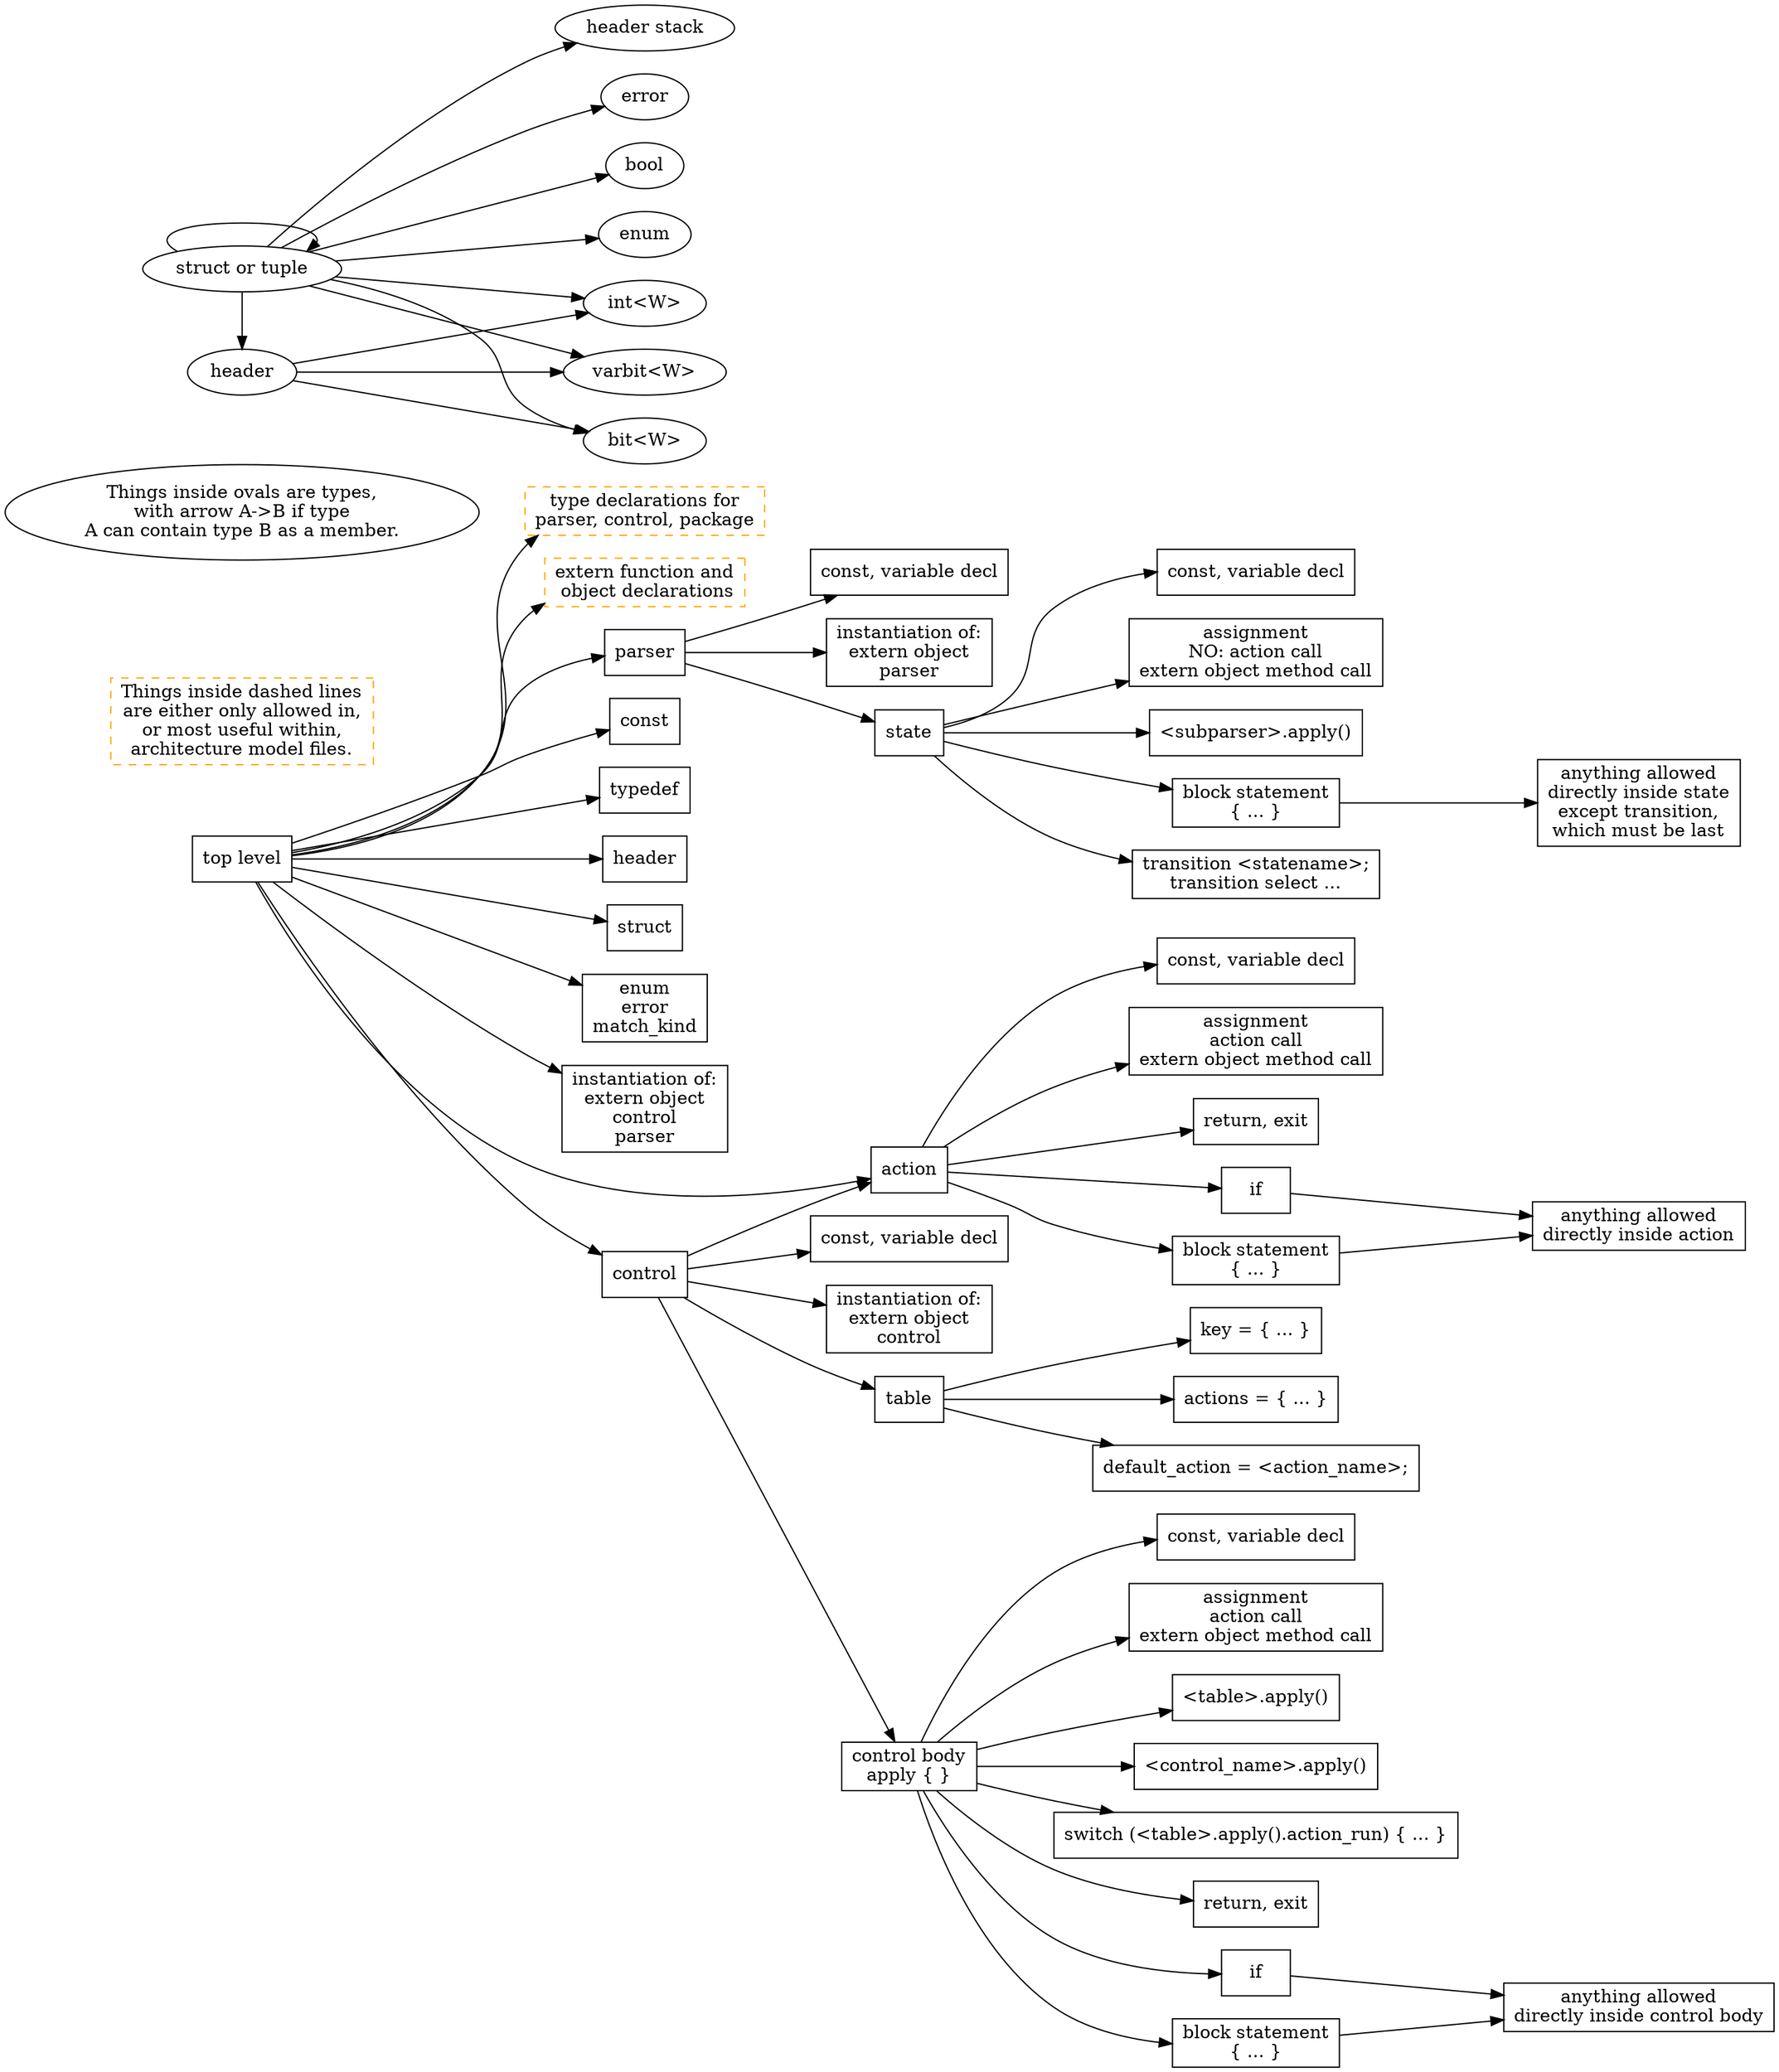 digraph p4_16_allowed_construct_nesting {

    node [shape=box];
    rankdir=LR;
    
    toplevel [label="top level"];
    legend_bold_orange_box [label="Things inside dashed lines\nare either only allowed in,\nor most useful within,\narchitecture model files." style=dashed color=orange];

    toplevel -> typeDeclaration;
    typeDeclaration [label="type declarations for\nparser, control, package" style=dashed color=orange];
    toplevel -> externDeclaration;
    externDeclaration [label="extern function and\n object declarations" style=dashed color=orange];
    toplevel -> parserDeclaration;
    parserDeclaration [label="parser"];
    toplevel -> constantDeclaration1;
    constantDeclaration1 [label="const"];
    toplevel -> typedefDeclaration;
    typedefDeclaration [label="typedef"];
    toplevel -> headerTypeDeclaration;
    headerTypeDeclaration [label="header"];
    toplevel -> structTypeDeclaration;
    structTypeDeclaration [label="struct"];
    toplevel -> enumErrorMatchKindDeclaration;
    enumErrorMatchKindDeclaration [label="enum\nerror\nmatch_kind"];
    toplevel -> Instantiation;
    Instantiation [label="instantiation of:\nextern object\ncontrol\nparser"];
    toplevel -> actionDeclaration;
    actionDeclaration [label="action"];
    toplevel -> controlDeclaration;
    controlDeclaration [label="control"];

    // this is 'parser <name> (<parameters>) { ... }'
    parserDeclaration -> constantOrVariableDeclaration2;
    constantOrVariableDeclaration2 [label="const, variable decl"];
    parserDeclaration -> Instantiation2;
    Instantiation2 [label="instantiation of:\nextern object\nparser"];
    parserDeclaration -> parserState;

    parserState [label="state"];
    parserState -> constantOrVariableDeclaration3;
    constantOrVariableDeclaration3 [label="const, variable decl"];
    parserState -> assignmentActionMethodCallStatement3;
    assignmentActionMethodCallStatement3 [label="assignment\nNO: action call\nextern object method call"];
    parserState -> parserApplyCallStatement3;
    parserApplyCallStatement3 [label="<subparser>.apply()"];
    parserState -> blockStatement3;
    blockStatement3 [label="block statement\n{ ... }"];
    blockStatement3 -> blockStatementInParserState;
    blockStatementInParserState [label="anything allowed\ndirectly inside state\nexcept transition,\nwhich must be last"];
    parserState -> transitionStatement;
    transitionStatement [label="transition <statename>;\ntransition select ..."];

    controlDeclaration -> constantOrVariableDeclaration4;
    constantOrVariableDeclaration4 [label="const, variable decl"];
    controlDeclaration -> Instantiation4;
    Instantiation4 [label="instantiation of:\nextern object\ncontrol"];
    controlDeclaration -> actionDeclaration;
    controlDeclaration -> tableDeclaration;
    controlDeclaration -> controlBody;
    controlBody [label="control body\napply { }"];

    tableDeclaration [label="table"];
    tableDeclaration -> tablePropertyKey;
    tablePropertyKey [label="key = { ... }"];
    tableDeclaration -> tablePropertyActions;
    tablePropertyActions [label="actions = { ... }"];
    tableDeclaration -> tablePropertyDefaultAction;
    tablePropertyDefaultAction [label="default_action = <action_name>;"];

    actionDeclaration -> constantOrVariableDeclaration5;
    constantOrVariableDeclaration5 [label="const, variable decl"];
    actionDeclaration -> assignmentActionMethodCallStatement5;
    assignmentActionMethodCallStatement5 [label="assignment\naction call\nextern object method call"];
    actionDeclaration -> returnOrExitStatement5;
    returnOrExitStatement5 [label="return, exit"];
    actionDeclaration -> conditionalStatement5;
    conditionalStatement5 [label="if"];
    conditionalStatement5 -> blockStatementInActionDeclaration;
    actionDeclaration -> blockStatement5;
    blockStatement5 [label="block statement\n{ ... }"];
    blockStatement5 -> blockStatementInActionDeclaration;
    blockStatementInActionDeclaration [label="anything allowed\ndirectly inside action"];

    // I am making up actionCallStatement.  It might most closely
    // correspond in P4_16 grammar to assignmentOrMethodCallStatement.
    //actionCallStatement

    controlBody -> constantOrVariableDeclaration6;
    constantOrVariableDeclaration6 [label="const, variable decl"];
    controlBody -> assignmentActionMethodCallStatement6;
    assignmentActionMethodCallStatement6 [label="assignment\naction call\nextern object method call"];
    controlBody -> tableApplyCall6;
    tableApplyCall6 [label="<table>.apply()"];
    controlBody -> controlCallStatement6;
    controlCallStatement6 [label="<control_name>.apply()"];
    controlBody -> switchStatement6;
    switchStatement6 [label="switch (<table>.apply().action_run) { ... }"];
    controlBody -> returnOrExitStatement6;
    returnOrExitStatement6 [label="return, exit"];
    controlBody -> conditionalStatement6;
    conditionalStatement6 [label="if"];
    conditionalStatement6 -> blockStatementInControlBody;
    controlBody -> blockStatement6;
    blockStatement6 [label="block statement\n{ ... }"];
    blockStatement6 -> blockStatementInControlBody;
    blockStatementInControlBody [label="anything allowed\ndirectly inside control body"];


    legend_oval [label="Things inside ovals are types,\nwith arrow A->B if type\nA can contain type B as a member." shape=oval];

    {
    rank=same;
    containerHeader [shape=oval label="header"];
    containerStructOrTuple [shape=oval label="struct or tuple"];
    //containerStruct [shape=oval label="struct"];
    //containerTuple [shape=oval label="tuple"];
    }

    {
    rank=same;
    elementBitW [shape=oval label="bit<W>"];
    elementIntW [shape=oval label="int<W>"];
    elementVarbitW [shape=oval label="varbit<W>"];
    elementError [shape=oval label="error"];
    elementBool [shape=oval label="bool"];
    elementEnum [shape=oval label="enum"];
    elementHeaderStack [shape=oval label="header stack"];
    }

    containerHeader -> elementBitW;
    containerHeader -> elementIntW;
    containerHeader -> elementVarbitW;

    containerStructOrTuple -> elementBitW;
    containerStructOrTuple -> elementIntW;
    containerStructOrTuple -> elementVarbitW;
    containerStructOrTuple -> elementError;
    containerStructOrTuple -> elementBool;
    containerStructOrTuple -> elementEnum;
    containerStructOrTuple -> containerHeader;
    containerStructOrTuple -> elementHeaderStack;
    containerStructOrTuple -> containerStructOrTuple;
}
